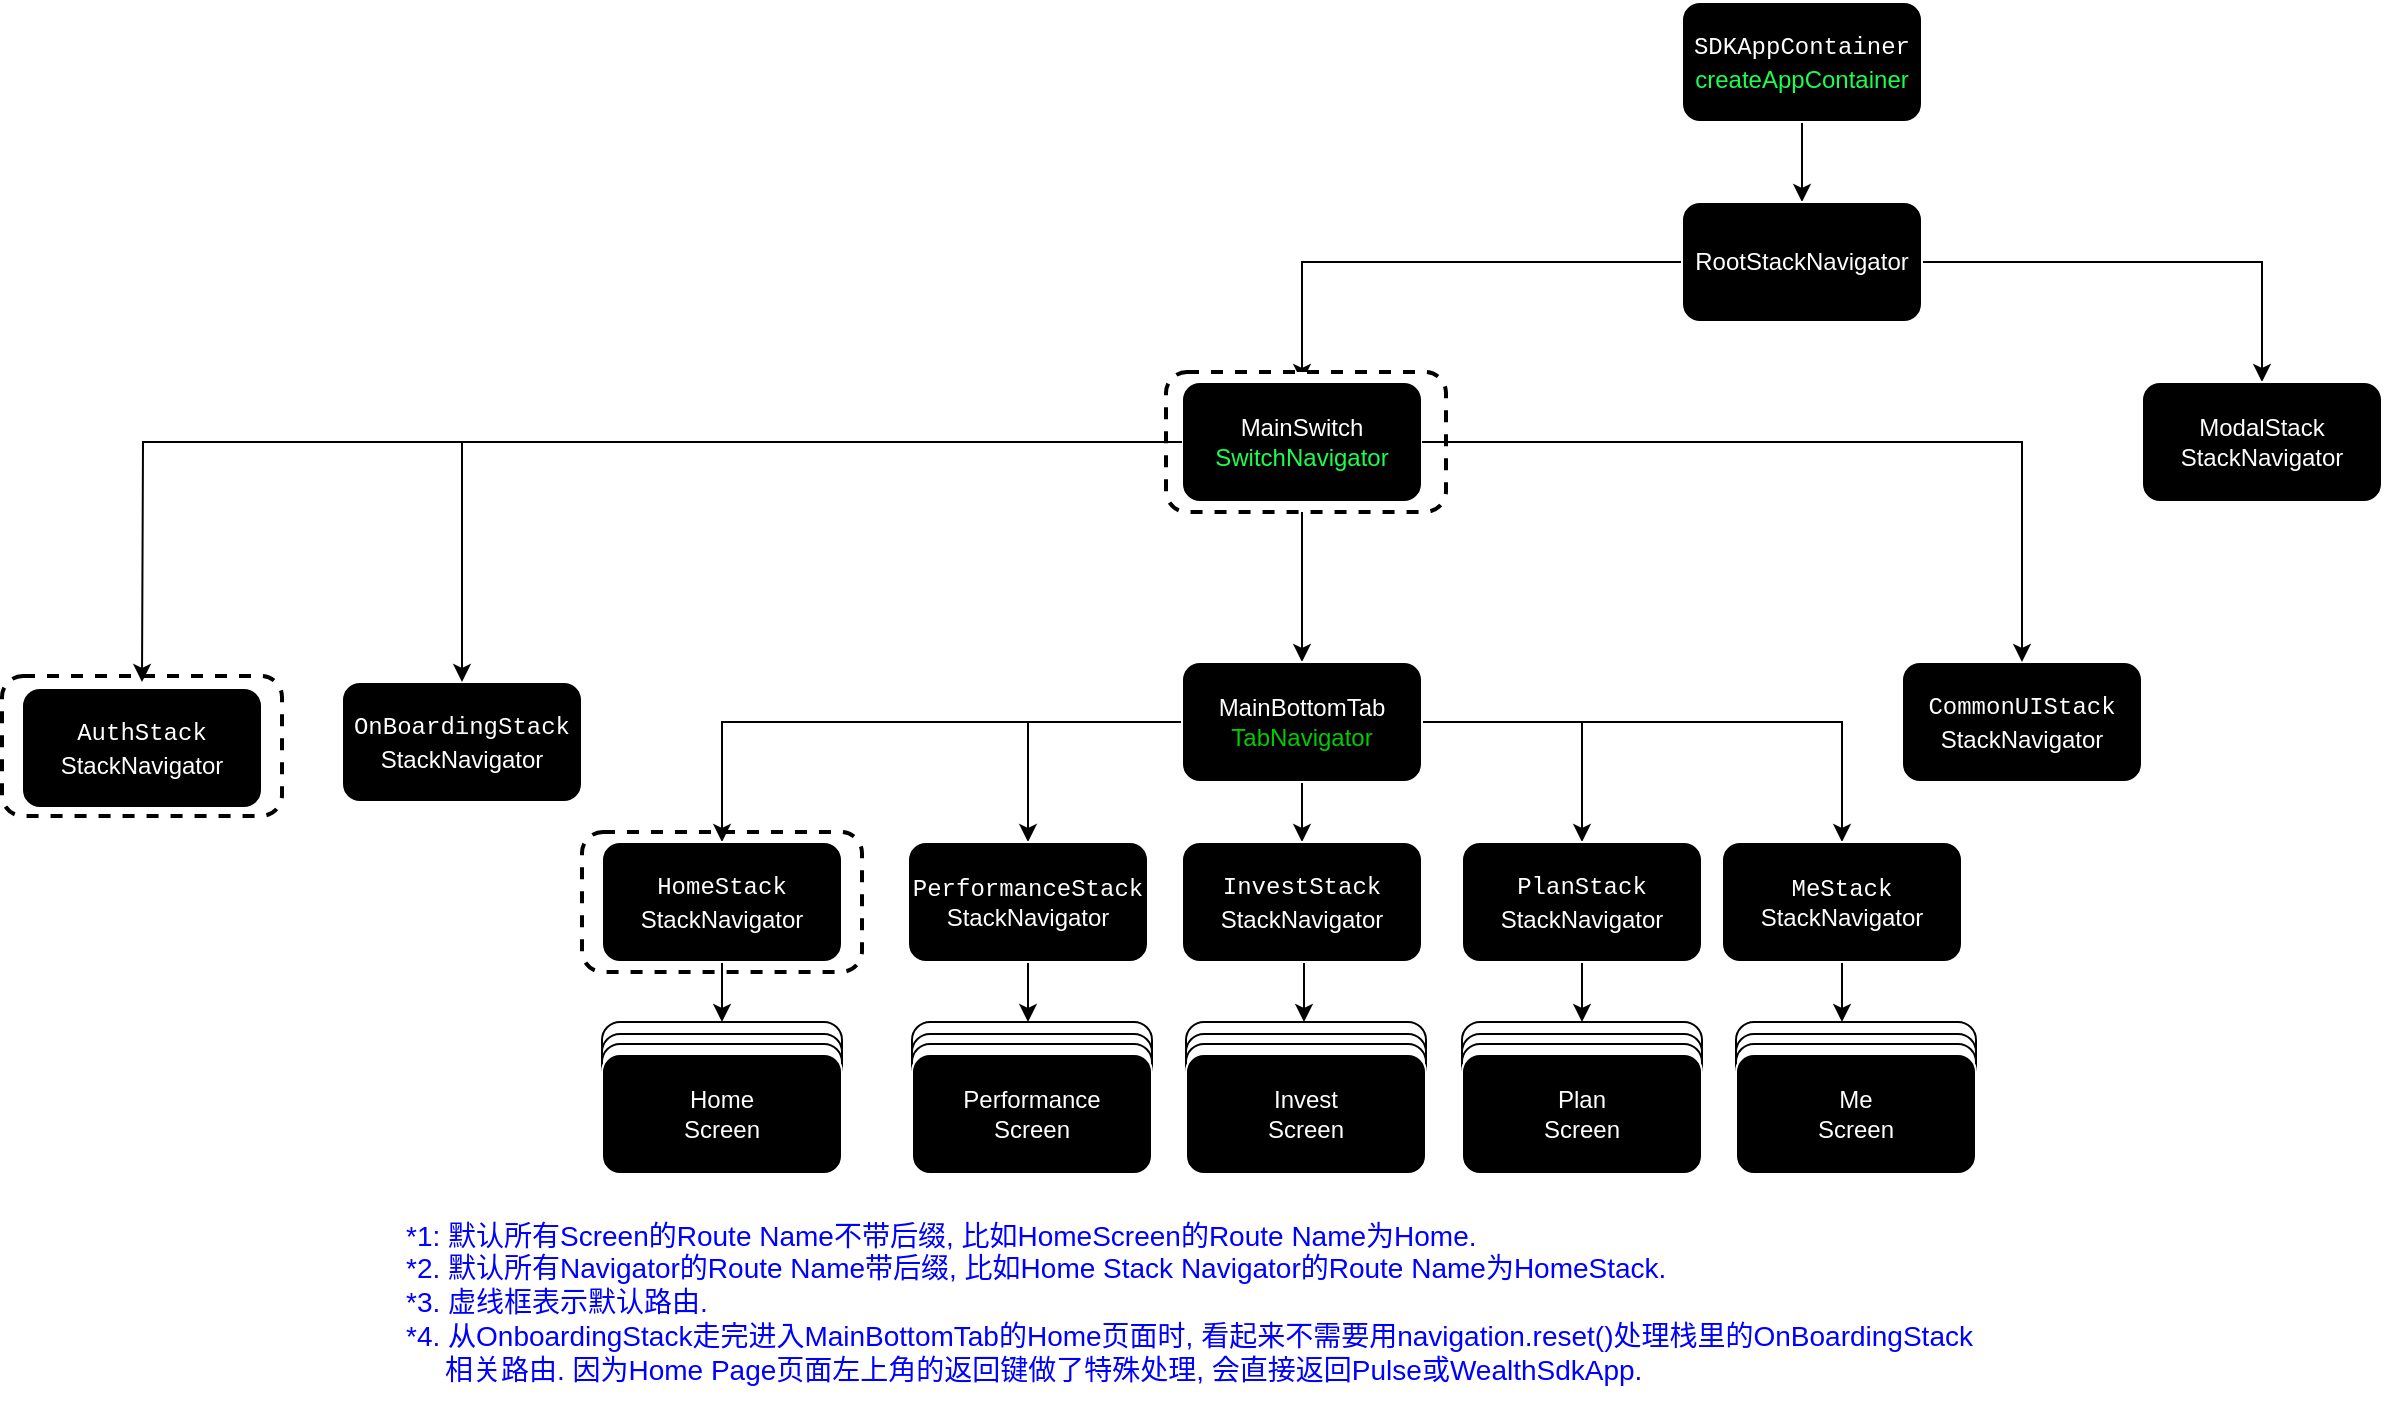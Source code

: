 <mxfile version="20.2.4" type="github"><diagram id="U4CRXdSrVp32AQLuLO-R" name="Page-1"><mxGraphModel dx="2274" dy="1012" grid="1" gridSize="10" guides="1" tooltips="1" connect="1" arrows="1" fold="1" page="1" pageScale="1" pageWidth="850" pageHeight="1100" math="0" shadow="0"><root><mxCell id="0"/><mxCell id="1" parent="0"/><mxCell id="enGRcDQNnDHYaYnzMA-j-25" value="" style="rounded=1;whiteSpace=wrap;html=1;labelBackgroundColor=#000000;fontSize=10;fontColor=#FFFFFF;strokeColor=#000000;fillColor=#FFFFFF;dashed=1;strokeWidth=2;" parent="1" vertex="1"><mxGeometry x="-80" y="535" width="140" height="70" as="geometry"/></mxCell><mxCell id="UnK_xTmOptzVjHZMryua-3" value="" style="edgeStyle=orthogonalEdgeStyle;rounded=0;orthogonalLoop=1;jettySize=auto;html=1;fontColor=#FFFFFF;" parent="1" source="UnK_xTmOptzVjHZMryua-1" target="UnK_xTmOptzVjHZMryua-2" edge="1"><mxGeometry relative="1" as="geometry"/></mxCell><mxCell id="UnK_xTmOptzVjHZMryua-1" value="&lt;div style=&quot;font-family: Menlo, Monaco, &amp;quot;Courier New&amp;quot;, monospace; line-height: 18px;&quot;&gt;&lt;span style=&quot;background-color: rgb(0, 0, 0);&quot;&gt;SDKAppContainer&lt;/span&gt;&lt;/div&gt;&lt;span style=&quot;background-color: rgb(0, 0, 0);&quot;&gt;&lt;font color=&quot;#19ff4f&quot;&gt;createAppContainer&lt;/font&gt;&lt;br&gt;&lt;/span&gt;" style="rounded=1;whiteSpace=wrap;html=1;strokeColor=#FFFFFF;gradientColor=none;fillColor=#000000;fontColor=#FFFFFF;" parent="1" vertex="1"><mxGeometry x="470" y="120" width="120" height="60" as="geometry"/></mxCell><mxCell id="UnK_xTmOptzVjHZMryua-5" value="" style="edgeStyle=orthogonalEdgeStyle;rounded=0;orthogonalLoop=1;jettySize=auto;html=1;fontColor=#FFFFFF;" parent="1" source="UnK_xTmOptzVjHZMryua-2" target="UnK_xTmOptzVjHZMryua-4" edge="1"><mxGeometry relative="1" as="geometry"/></mxCell><mxCell id="UnK_xTmOptzVjHZMryua-13" value="" style="edgeStyle=orthogonalEdgeStyle;rounded=0;orthogonalLoop=1;jettySize=auto;html=1;fontColor=#19FF4F;" parent="1" source="UnK_xTmOptzVjHZMryua-2" target="UnK_xTmOptzVjHZMryua-12" edge="1"><mxGeometry relative="1" as="geometry"/></mxCell><mxCell id="UnK_xTmOptzVjHZMryua-2" value="RootStackNavigator" style="whiteSpace=wrap;html=1;fillColor=#000000;strokeColor=#FFFFFF;fontColor=#FFFFFF;rounded=1;gradientColor=none;" parent="1" vertex="1"><mxGeometry x="470" y="220" width="120" height="60" as="geometry"/></mxCell><mxCell id="Vh9QQWU_i6SXUbNRA8Q1-2" value="" style="edgeStyle=orthogonalEdgeStyle;rounded=0;orthogonalLoop=1;jettySize=auto;html=1;" edge="1" parent="1" source="UnK_xTmOptzVjHZMryua-4" target="UnK_xTmOptzVjHZMryua-14"><mxGeometry relative="1" as="geometry"/></mxCell><mxCell id="UnK_xTmOptzVjHZMryua-8" value="&lt;div style=&quot;font-family: Menlo, Monaco, &amp;quot;Courier New&amp;quot;, monospace; line-height: 18px;&quot;&gt;&lt;span style=&quot;&quot;&gt;OnBoardingStack&lt;/span&gt;&lt;/div&gt;StackNavigator" style="whiteSpace=wrap;html=1;fillColor=#000000;strokeColor=#FFFFFF;fontColor=#FFFFFF;rounded=1;gradientColor=none;labelBackgroundColor=#000000;" parent="1" vertex="1"><mxGeometry x="-200" y="460" width="120" height="60" as="geometry"/></mxCell><mxCell id="UnK_xTmOptzVjHZMryua-12" value="ModalStack&lt;br&gt;StackNavigator" style="whiteSpace=wrap;html=1;fillColor=#000000;strokeColor=#FFFFFF;fontColor=#FFFFFF;rounded=1;gradientColor=none;" parent="1" vertex="1"><mxGeometry x="700" y="310" width="120" height="60" as="geometry"/></mxCell><mxCell id="UnK_xTmOptzVjHZMryua-17" value="" style="edgeStyle=orthogonalEdgeStyle;rounded=0;orthogonalLoop=1;jettySize=auto;html=1;fontColor=#00CC00;" parent="1" source="UnK_xTmOptzVjHZMryua-14" target="UnK_xTmOptzVjHZMryua-16" edge="1"><mxGeometry relative="1" as="geometry"/></mxCell><mxCell id="UnK_xTmOptzVjHZMryua-20" value="" style="edgeStyle=orthogonalEdgeStyle;rounded=0;orthogonalLoop=1;jettySize=auto;html=1;fontColor=#00CC00;" parent="1" source="UnK_xTmOptzVjHZMryua-14" target="UnK_xTmOptzVjHZMryua-19" edge="1"><mxGeometry relative="1" as="geometry"/></mxCell><mxCell id="UnK_xTmOptzVjHZMryua-22" value="" style="edgeStyle=orthogonalEdgeStyle;rounded=0;orthogonalLoop=1;jettySize=auto;html=1;fontColor=#00CC00;" parent="1" source="UnK_xTmOptzVjHZMryua-14" target="UnK_xTmOptzVjHZMryua-21" edge="1"><mxGeometry relative="1" as="geometry"/></mxCell><mxCell id="UnK_xTmOptzVjHZMryua-24" value="" style="edgeStyle=orthogonalEdgeStyle;rounded=0;orthogonalLoop=1;jettySize=auto;html=1;fontColor=#00CC00;" parent="1" source="UnK_xTmOptzVjHZMryua-14" target="UnK_xTmOptzVjHZMryua-23" edge="1"><mxGeometry relative="1" as="geometry"/></mxCell><mxCell id="UnK_xTmOptzVjHZMryua-26" value="" style="edgeStyle=orthogonalEdgeStyle;rounded=0;orthogonalLoop=1;jettySize=auto;html=1;fontColor=#00CC00;" parent="1" source="UnK_xTmOptzVjHZMryua-14" target="UnK_xTmOptzVjHZMryua-25" edge="1"><mxGeometry relative="1" as="geometry"/></mxCell><mxCell id="UnK_xTmOptzVjHZMryua-14" value="MainBottomTab&lt;br&gt;&lt;font color=&quot;#00cc00&quot;&gt;TabNavigator&lt;/font&gt;" style="whiteSpace=wrap;html=1;fillColor=#000000;strokeColor=#FFFFFF;fontColor=#FFFFFF;rounded=1;gradientColor=none;" parent="1" vertex="1"><mxGeometry x="220" y="450" width="120" height="60" as="geometry"/></mxCell><mxCell id="UnK_xTmOptzVjHZMryua-36" value="" style="edgeStyle=orthogonalEdgeStyle;rounded=0;orthogonalLoop=1;jettySize=auto;html=1;fontColor=#00CC00;" parent="1" source="UnK_xTmOptzVjHZMryua-16" target="UnK_xTmOptzVjHZMryua-35" edge="1"><mxGeometry relative="1" as="geometry"/></mxCell><mxCell id="UnK_xTmOptzVjHZMryua-16" value="&lt;div style=&quot;font-family: Menlo, Monaco, &amp;quot;Courier New&amp;quot;, monospace; line-height: 18px;&quot;&gt;&lt;span style=&quot;&quot;&gt;HomeStack&lt;/span&gt;&lt;/div&gt;StackNavigator" style="whiteSpace=wrap;html=1;fillColor=#000000;strokeColor=#FFFFFF;fontColor=#FFFFFF;rounded=1;gradientColor=none;labelBackgroundColor=#000000;" parent="1" vertex="1"><mxGeometry x="-70" y="540" width="120" height="60" as="geometry"/></mxCell><mxCell id="UnK_xTmOptzVjHZMryua-62" value="" style="edgeStyle=orthogonalEdgeStyle;rounded=0;orthogonalLoop=1;jettySize=auto;html=1;fontColor=#FFFFFF;entryX=0.5;entryY=0;entryDx=0;entryDy=0;" parent="1" source="UnK_xTmOptzVjHZMryua-19" edge="1"><mxGeometry relative="1" as="geometry"><mxPoint x="143" y="630" as="targetPoint"/></mxGeometry></mxCell><mxCell id="UnK_xTmOptzVjHZMryua-19" value="&lt;span style=&quot;font-family: Menlo, Monaco, &amp;quot;Courier New&amp;quot;, monospace;&quot;&gt;PerformanceStack&lt;br&gt;&lt;/span&gt;StackNavigator" style="whiteSpace=wrap;html=1;fillColor=#000000;strokeColor=#FFFFFF;fontColor=#FFFFFF;rounded=1;gradientColor=none;labelBackgroundColor=#000000;" parent="1" vertex="1"><mxGeometry x="83" y="540" width="120" height="60" as="geometry"/></mxCell><mxCell id="UnK_xTmOptzVjHZMryua-63" value="" style="edgeStyle=orthogonalEdgeStyle;rounded=0;orthogonalLoop=1;jettySize=auto;html=1;fontColor=#FFFFFF;entryX=0.5;entryY=0;entryDx=0;entryDy=0;" parent="1" edge="1"><mxGeometry relative="1" as="geometry"><mxPoint x="279" y="600" as="sourcePoint"/><mxPoint x="281" y="630" as="targetPoint"/></mxGeometry></mxCell><mxCell id="UnK_xTmOptzVjHZMryua-21" value="&lt;div style=&quot;font-family: Menlo, Monaco, &amp;quot;Courier New&amp;quot;, monospace; line-height: 18px;&quot;&gt;&lt;span style=&quot;background-color: rgb(0, 0, 0);&quot;&gt;InvestStack&lt;/span&gt;&lt;/div&gt;StackNavigator" style="whiteSpace=wrap;html=1;fillColor=#000000;strokeColor=#FFFFFF;fontColor=#FFFFFF;rounded=1;gradientColor=none;" parent="1" vertex="1"><mxGeometry x="220" y="540" width="120" height="60" as="geometry"/></mxCell><mxCell id="UnK_xTmOptzVjHZMryua-64" value="" style="edgeStyle=orthogonalEdgeStyle;rounded=0;orthogonalLoop=1;jettySize=auto;html=1;fontColor=#FFFFFF;entryX=0.5;entryY=0;entryDx=0;entryDy=0;" parent="1" source="UnK_xTmOptzVjHZMryua-23" edge="1"><mxGeometry relative="1" as="geometry"><mxPoint x="420" y="630" as="targetPoint"/></mxGeometry></mxCell><mxCell id="UnK_xTmOptzVjHZMryua-23" value="&lt;div style=&quot;font-family: Menlo, Monaco, &amp;quot;Courier New&amp;quot;, monospace; line-height: 18px;&quot;&gt;&lt;span style=&quot;&quot;&gt;PlanStack&lt;/span&gt;&lt;/div&gt;StackNavigator" style="whiteSpace=wrap;html=1;fillColor=#000000;strokeColor=#FFFFFF;fontColor=#FFFFFF;rounded=1;gradientColor=none;labelBackgroundColor=#000000;" parent="1" vertex="1"><mxGeometry x="360" y="540" width="120" height="60" as="geometry"/></mxCell><mxCell id="UnK_xTmOptzVjHZMryua-65" value="" style="edgeStyle=orthogonalEdgeStyle;rounded=0;orthogonalLoop=1;jettySize=auto;html=1;fontColor=#FFFFFF;entryX=0.5;entryY=0;entryDx=0;entryDy=0;" parent="1" source="UnK_xTmOptzVjHZMryua-25" edge="1"><mxGeometry relative="1" as="geometry"><mxPoint x="550" y="630" as="targetPoint"/></mxGeometry></mxCell><mxCell id="UnK_xTmOptzVjHZMryua-25" value="&lt;span style=&quot;font-family: Menlo, Monaco, &amp;quot;Courier New&amp;quot;, monospace;&quot;&gt;MeStack&lt;br&gt;&lt;/span&gt;StackNavigator" style="whiteSpace=wrap;html=1;fillColor=#000000;strokeColor=#FFFFFF;fontColor=#FFFFFF;rounded=1;gradientColor=none;labelBackgroundColor=#000000;" parent="1" vertex="1"><mxGeometry x="490" y="540" width="120" height="60" as="geometry"/></mxCell><mxCell id="UnK_xTmOptzVjHZMryua-27" value="&lt;div style=&quot;font-family: Menlo, Monaco, &amp;quot;Courier New&amp;quot;, monospace; line-height: 18px;&quot;&gt;&lt;span style=&quot;&quot;&gt;CommonUIStack&lt;/span&gt;&lt;/div&gt;StackNavigator" style="whiteSpace=wrap;html=1;fillColor=#000000;strokeColor=#FFFFFF;fontColor=#FFFFFF;rounded=1;gradientColor=none;labelBackgroundColor=#000000;" parent="1" vertex="1"><mxGeometry x="580" y="450" width="120" height="60" as="geometry"/></mxCell><mxCell id="enGRcDQNnDHYaYnzMA-j-2" value="" style="group" parent="1" vertex="1" connectable="0"><mxGeometry x="-70" y="630" width="120" height="76" as="geometry"/></mxCell><mxCell id="UnK_xTmOptzVjHZMryua-35" value="Home" style="whiteSpace=wrap;html=1;fillColor=#FFFFFF;strokeColor=#000000;fontColor=#FFFFFF;rounded=1;gradientColor=none;" parent="enGRcDQNnDHYaYnzMA-j-2" vertex="1"><mxGeometry width="120" height="60" as="geometry"/></mxCell><mxCell id="UnK_xTmOptzVjHZMryua-37" value="Home" style="whiteSpace=wrap;html=1;fillColor=#FFFFFF;strokeColor=#000000;fontColor=#FFFFFF;rounded=1;gradientColor=none;" parent="enGRcDQNnDHYaYnzMA-j-2" vertex="1"><mxGeometry y="6" width="120" height="60" as="geometry"/></mxCell><mxCell id="UnK_xTmOptzVjHZMryua-38" value="Home" style="whiteSpace=wrap;html=1;fillColor=#FFFFFF;strokeColor=#000000;fontColor=#FFFFFF;rounded=1;gradientColor=none;" parent="enGRcDQNnDHYaYnzMA-j-2" vertex="1"><mxGeometry y="11" width="120" height="60" as="geometry"/></mxCell><mxCell id="UnK_xTmOptzVjHZMryua-39" value="Home&lt;br&gt;Screen" style="whiteSpace=wrap;html=1;fillColor=#000000;strokeColor=#FFFFFF;fontColor=#FFFFFF;rounded=1;gradientColor=none;" parent="enGRcDQNnDHYaYnzMA-j-2" vertex="1"><mxGeometry y="16" width="120" height="60" as="geometry"/></mxCell><mxCell id="enGRcDQNnDHYaYnzMA-j-3" value="" style="group" parent="1" vertex="1" connectable="0"><mxGeometry x="85" y="630" width="120" height="76" as="geometry"/></mxCell><mxCell id="enGRcDQNnDHYaYnzMA-j-4" value="Home" style="whiteSpace=wrap;html=1;fillColor=#FFFFFF;strokeColor=#000000;fontColor=#FFFFFF;rounded=1;gradientColor=none;" parent="enGRcDQNnDHYaYnzMA-j-3" vertex="1"><mxGeometry width="120" height="60" as="geometry"/></mxCell><mxCell id="enGRcDQNnDHYaYnzMA-j-5" value="Home" style="whiteSpace=wrap;html=1;fillColor=#FFFFFF;strokeColor=#000000;fontColor=#FFFFFF;rounded=1;gradientColor=none;" parent="enGRcDQNnDHYaYnzMA-j-3" vertex="1"><mxGeometry y="6" width="120" height="60" as="geometry"/></mxCell><mxCell id="enGRcDQNnDHYaYnzMA-j-6" value="Home" style="whiteSpace=wrap;html=1;fillColor=#FFFFFF;strokeColor=#000000;fontColor=#FFFFFF;rounded=1;gradientColor=none;" parent="enGRcDQNnDHYaYnzMA-j-3" vertex="1"><mxGeometry y="11" width="120" height="60" as="geometry"/></mxCell><mxCell id="enGRcDQNnDHYaYnzMA-j-7" value="Performance&lt;br&gt;Screen" style="whiteSpace=wrap;html=1;fillColor=#000000;strokeColor=#FFFFFF;fontColor=#FFFFFF;rounded=1;gradientColor=none;" parent="enGRcDQNnDHYaYnzMA-j-3" vertex="1"><mxGeometry y="16" width="120" height="60" as="geometry"/></mxCell><mxCell id="enGRcDQNnDHYaYnzMA-j-8" value="" style="group" parent="1" vertex="1" connectable="0"><mxGeometry x="222" y="630" width="120" height="76" as="geometry"/></mxCell><mxCell id="enGRcDQNnDHYaYnzMA-j-9" value="Home" style="whiteSpace=wrap;html=1;fillColor=#FFFFFF;strokeColor=#000000;fontColor=#FFFFFF;rounded=1;gradientColor=none;" parent="enGRcDQNnDHYaYnzMA-j-8" vertex="1"><mxGeometry width="120" height="60" as="geometry"/></mxCell><mxCell id="enGRcDQNnDHYaYnzMA-j-10" value="Home" style="whiteSpace=wrap;html=1;fillColor=#FFFFFF;strokeColor=#000000;fontColor=#FFFFFF;rounded=1;gradientColor=none;" parent="enGRcDQNnDHYaYnzMA-j-8" vertex="1"><mxGeometry y="6" width="120" height="60" as="geometry"/></mxCell><mxCell id="enGRcDQNnDHYaYnzMA-j-11" value="Home" style="whiteSpace=wrap;html=1;fillColor=#FFFFFF;strokeColor=#000000;fontColor=#FFFFFF;rounded=1;gradientColor=none;" parent="enGRcDQNnDHYaYnzMA-j-8" vertex="1"><mxGeometry y="11" width="120" height="60" as="geometry"/></mxCell><mxCell id="enGRcDQNnDHYaYnzMA-j-12" value="Invest&lt;br&gt;Screen" style="whiteSpace=wrap;html=1;fillColor=#000000;strokeColor=#FFFFFF;fontColor=#FFFFFF;rounded=1;gradientColor=none;" parent="enGRcDQNnDHYaYnzMA-j-8" vertex="1"><mxGeometry y="16" width="120" height="60" as="geometry"/></mxCell><mxCell id="enGRcDQNnDHYaYnzMA-j-13" value="" style="group" parent="1" vertex="1" connectable="0"><mxGeometry x="360" y="630" width="120" height="76" as="geometry"/></mxCell><mxCell id="enGRcDQNnDHYaYnzMA-j-14" value="Home" style="whiteSpace=wrap;html=1;fillColor=#FFFFFF;strokeColor=#000000;fontColor=#FFFFFF;rounded=1;gradientColor=none;" parent="enGRcDQNnDHYaYnzMA-j-13" vertex="1"><mxGeometry width="120" height="60" as="geometry"/></mxCell><mxCell id="enGRcDQNnDHYaYnzMA-j-15" value="Home" style="whiteSpace=wrap;html=1;fillColor=#FFFFFF;strokeColor=#000000;fontColor=#FFFFFF;rounded=1;gradientColor=none;" parent="enGRcDQNnDHYaYnzMA-j-13" vertex="1"><mxGeometry y="6" width="120" height="60" as="geometry"/></mxCell><mxCell id="enGRcDQNnDHYaYnzMA-j-16" value="Home" style="whiteSpace=wrap;html=1;fillColor=#FFFFFF;strokeColor=#000000;fontColor=#FFFFFF;rounded=1;gradientColor=none;" parent="enGRcDQNnDHYaYnzMA-j-13" vertex="1"><mxGeometry y="11" width="120" height="60" as="geometry"/></mxCell><mxCell id="enGRcDQNnDHYaYnzMA-j-17" value="Plan&lt;br&gt;Screen" style="whiteSpace=wrap;html=1;fillColor=#000000;strokeColor=#FFFFFF;fontColor=#FFFFFF;rounded=1;gradientColor=none;" parent="enGRcDQNnDHYaYnzMA-j-13" vertex="1"><mxGeometry y="16" width="120" height="60" as="geometry"/></mxCell><mxCell id="enGRcDQNnDHYaYnzMA-j-18" value="" style="group" parent="1" vertex="1" connectable="0"><mxGeometry x="497" y="630" width="120" height="76" as="geometry"/></mxCell><mxCell id="enGRcDQNnDHYaYnzMA-j-19" value="Home" style="whiteSpace=wrap;html=1;fillColor=#FFFFFF;strokeColor=#000000;fontColor=#FFFFFF;rounded=1;gradientColor=none;" parent="enGRcDQNnDHYaYnzMA-j-18" vertex="1"><mxGeometry width="120" height="60" as="geometry"/></mxCell><mxCell id="enGRcDQNnDHYaYnzMA-j-20" value="Home" style="whiteSpace=wrap;html=1;fillColor=#FFFFFF;strokeColor=#000000;fontColor=#FFFFFF;rounded=1;gradientColor=none;" parent="enGRcDQNnDHYaYnzMA-j-18" vertex="1"><mxGeometry y="6" width="120" height="60" as="geometry"/></mxCell><mxCell id="enGRcDQNnDHYaYnzMA-j-21" value="Home" style="whiteSpace=wrap;html=1;fillColor=#FFFFFF;strokeColor=#000000;fontColor=#FFFFFF;rounded=1;gradientColor=none;" parent="enGRcDQNnDHYaYnzMA-j-18" vertex="1"><mxGeometry y="11" width="120" height="60" as="geometry"/></mxCell><mxCell id="enGRcDQNnDHYaYnzMA-j-22" value="Me&lt;br&gt;Screen" style="whiteSpace=wrap;html=1;fillColor=#000000;strokeColor=#FFFFFF;fontColor=#FFFFFF;rounded=1;gradientColor=none;" parent="enGRcDQNnDHYaYnzMA-j-18" vertex="1"><mxGeometry y="16" width="120" height="60" as="geometry"/></mxCell><mxCell id="enGRcDQNnDHYaYnzMA-j-28" value="&lt;font style=&quot;font-size: 14px;&quot;&gt;*1: 默认所有Screen的Route Name不带后缀, 比如HomeScreen的Route Name为Home.&lt;br style=&quot;font-size: 14px;&quot;&gt;*2. 默认所有Navigator的Route Name带后缀, 比如Home Stack Navigator的Route Name为HomeStack.&lt;br style=&quot;font-size: 14px;&quot;&gt;*3. 虚线框表示默认路由.&lt;span style=&quot;text-align: center; background-color: rgb(255, 255, 255); font-size: 14px;&quot;&gt;&lt;br style=&quot;font-size: 14px;&quot;&gt;*4. 从OnboardingStack走完进入MainBottomTab的Home页面时, 看起来不需要用navigation.reset()处理栈里的OnBoardingStack&lt;br&gt;&amp;nbsp; &amp;nbsp; &amp;nbsp;相关路由. 因为Home Page页面左上角的返回键做了特殊处理, 会直接返回Pulse或WealthSdkApp.&lt;/span&gt;&lt;span style=&quot;text-align: center; background-color: rgb(255, 255, 255); font-size: 14px;&quot;&gt;&lt;br style=&quot;font-size: 14px;&quot;&gt;&lt;/span&gt;&lt;/font&gt;" style="text;html=1;align=left;verticalAlign=middle;resizable=0;points=[];autosize=1;strokeColor=none;fillColor=none;fontColor=#0000FF;fontStyle=0;fontSize=14;" parent="1" vertex="1"><mxGeometry x="-170" y="720" width="810" height="100" as="geometry"/></mxCell><mxCell id="enGRcDQNnDHYaYnzMA-j-29" value="&lt;span style=&quot;box-sizing: border-box; font-family: SFMono-Regular, Menlo, Monaco, Consolas, &amp;quot;Liberation Mono&amp;quot;, &amp;quot;Courier New&amp;quot;, monospace; font-size: 10px; text-align: start; background-color: rgb(246, 248, 250);&quot; class=&quot;token method function property-access&quot;&gt;&lt;br style=&quot;font-size: 10px;&quot;&gt;&lt;/span&gt;" style="text;html=1;align=center;verticalAlign=middle;resizable=0;points=[];autosize=1;strokeColor=none;fillColor=none;fontColor=#00CC00;fontSize=10;" parent="1" vertex="1"><mxGeometry x="90" y="790" width="20" height="30" as="geometry"/></mxCell><mxCell id="Vh9QQWU_i6SXUbNRA8Q1-1" value="" style="group" vertex="1" connectable="0" parent="1"><mxGeometry x="-370" y="457" width="140" height="70" as="geometry"/></mxCell><mxCell id="enGRcDQNnDHYaYnzMA-j-24" value="" style="rounded=1;whiteSpace=wrap;html=1;labelBackgroundColor=#000000;fontSize=10;fontColor=#FFFFFF;strokeColor=#000000;fillColor=#FFFFFF;dashed=1;strokeWidth=2;" parent="Vh9QQWU_i6SXUbNRA8Q1-1" vertex="1"><mxGeometry width="140" height="70" as="geometry"/></mxCell><mxCell id="UnK_xTmOptzVjHZMryua-6" value="&lt;div style=&quot;font-family: Menlo, Monaco, &amp;quot;Courier New&amp;quot;, monospace; line-height: 18px;&quot;&gt;&lt;span style=&quot;&quot;&gt;AuthStack&lt;/span&gt;&lt;/div&gt;StackNavigator" style="whiteSpace=wrap;html=1;fillColor=#000000;strokeColor=#FFFFFF;fontColor=#FFFFFF;rounded=1;gradientColor=none;labelBackgroundColor=#000000;" parent="Vh9QQWU_i6SXUbNRA8Q1-1" vertex="1"><mxGeometry x="10" y="6" width="120" height="60" as="geometry"/></mxCell><mxCell id="Vh9QQWU_i6SXUbNRA8Q1-3" value="" style="group" vertex="1" connectable="0" parent="1"><mxGeometry x="212" y="305" width="140" height="70" as="geometry"/></mxCell><mxCell id="enGRcDQNnDHYaYnzMA-j-26" value="" style="rounded=1;whiteSpace=wrap;html=1;labelBackgroundColor=#000000;fontSize=10;fontColor=#FFFFFF;strokeColor=#000000;fillColor=#FFFFFF;dashed=1;strokeWidth=2;" parent="Vh9QQWU_i6SXUbNRA8Q1-3" vertex="1"><mxGeometry width="140" height="70" as="geometry"/></mxCell><mxCell id="UnK_xTmOptzVjHZMryua-4" value="MainSwitch&lt;br&gt;&lt;font color=&quot;#19ff4f&quot;&gt;SwitchNavigator&lt;/font&gt;" style="whiteSpace=wrap;html=1;fillColor=#000000;strokeColor=#FFFFFF;fontColor=#FFFFFF;rounded=1;gradientColor=none;" parent="Vh9QQWU_i6SXUbNRA8Q1-3" vertex="1"><mxGeometry x="8" y="5" width="120" height="60" as="geometry"/></mxCell><mxCell id="Vh9QQWU_i6SXUbNRA8Q1-4" style="edgeStyle=orthogonalEdgeStyle;rounded=0;orthogonalLoop=1;jettySize=auto;html=1;" edge="1" parent="1" source="UnK_xTmOptzVjHZMryua-4"><mxGeometry relative="1" as="geometry"><mxPoint x="-300" y="460" as="targetPoint"/></mxGeometry></mxCell><mxCell id="Vh9QQWU_i6SXUbNRA8Q1-5" style="edgeStyle=orthogonalEdgeStyle;rounded=0;orthogonalLoop=1;jettySize=auto;html=1;" edge="1" parent="1" source="UnK_xTmOptzVjHZMryua-4" target="UnK_xTmOptzVjHZMryua-8"><mxGeometry relative="1" as="geometry"/></mxCell><mxCell id="Vh9QQWU_i6SXUbNRA8Q1-6" style="edgeStyle=orthogonalEdgeStyle;rounded=0;orthogonalLoop=1;jettySize=auto;html=1;" edge="1" parent="1" source="UnK_xTmOptzVjHZMryua-4" target="UnK_xTmOptzVjHZMryua-27"><mxGeometry relative="1" as="geometry"/></mxCell></root></mxGraphModel></diagram></mxfile>